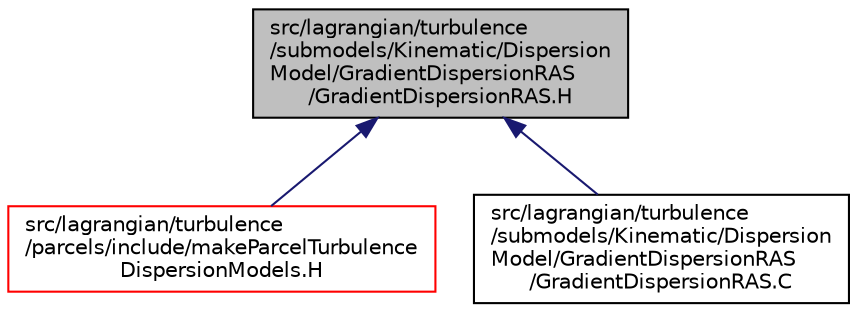 digraph "src/lagrangian/turbulence/submodels/Kinematic/DispersionModel/GradientDispersionRAS/GradientDispersionRAS.H"
{
  bgcolor="transparent";
  edge [fontname="Helvetica",fontsize="10",labelfontname="Helvetica",labelfontsize="10"];
  node [fontname="Helvetica",fontsize="10",shape=record];
  Node1 [label="src/lagrangian/turbulence\l/submodels/Kinematic/Dispersion\lModel/GradientDispersionRAS\l/GradientDispersionRAS.H",height=0.2,width=0.4,color="black", fillcolor="grey75", style="filled", fontcolor="black"];
  Node1 -> Node2 [dir="back",color="midnightblue",fontsize="10",style="solid",fontname="Helvetica"];
  Node2 [label="src/lagrangian/turbulence\l/parcels/include/makeParcelTurbulence\lDispersionModels.H",height=0.2,width=0.4,color="red",URL="$a07317.html"];
  Node1 -> Node3 [dir="back",color="midnightblue",fontsize="10",style="solid",fontname="Helvetica"];
  Node3 [label="src/lagrangian/turbulence\l/submodels/Kinematic/Dispersion\lModel/GradientDispersionRAS\l/GradientDispersionRAS.C",height=0.2,width=0.4,color="black",URL="$a07321.html"];
}
